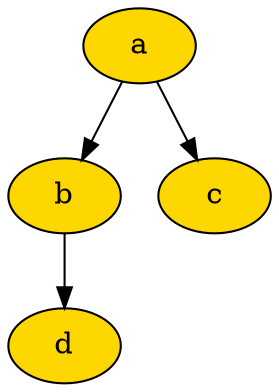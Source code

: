 strict digraph G {
rankdir=TB;
a0 [fillcolor=gold, label=a, style=filled];
b0 [fillcolor=gold, label=b, style=filled];
a0 -> b0;
d0 [fillcolor=gold, label=d, style=filled];
b0 -> d0;
c0 [fillcolor=gold, label=c, style=filled];
a0 -> c0;
}
